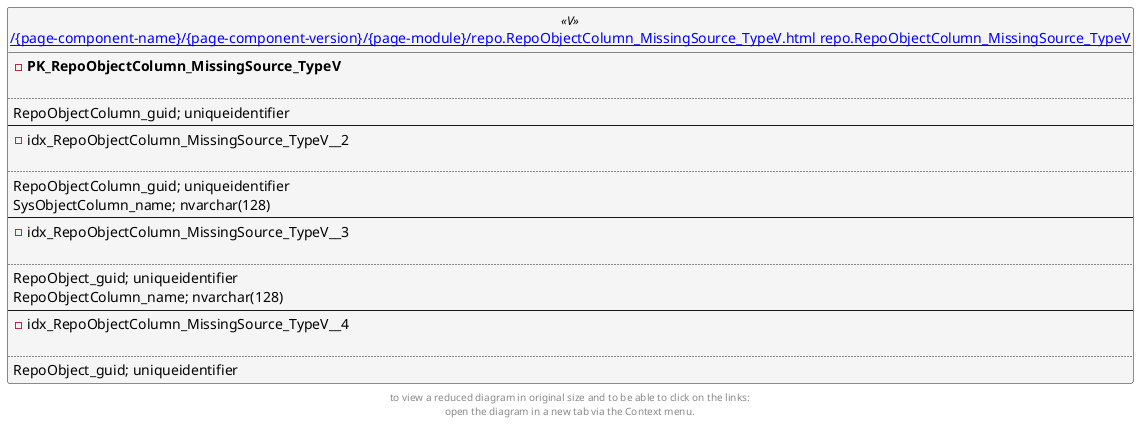 @startuml
left to right direction
'top to bottom direction
hide circle
'avoide "." issues:
set namespaceSeparator none


skinparam class {
  BackgroundColor White
  BackgroundColor<<FN>> Yellow
  BackgroundColor<<FS>> Yellow
  BackgroundColor<<FT>> LightGray
  BackgroundColor<<IF>> Yellow
  BackgroundColor<<IS>> Yellow
  BackgroundColor<<P>> Aqua
  BackgroundColor<<PC>> Aqua
  BackgroundColor<<SN>> Yellow
  BackgroundColor<<SO>> SlateBlue
  BackgroundColor<<TF>> LightGray
  BackgroundColor<<TR>> Tomato
  BackgroundColor<<U>> White
  BackgroundColor<<V>> WhiteSmoke
  BackgroundColor<<X>> Aqua
}


entity "[[{site-url}/{page-component-name}/{page-component-version}/{page-module}/repo.RepoObjectColumn_MissingSource_TypeV.html repo.RepoObjectColumn_MissingSource_TypeV]]" as repo.RepoObjectColumn_MissingSource_TypeV << V >> {
- **PK_RepoObjectColumn_MissingSource_TypeV**

..
RepoObjectColumn_guid; uniqueidentifier
--
- idx_RepoObjectColumn_MissingSource_TypeV__2

..
RepoObjectColumn_guid; uniqueidentifier
SysObjectColumn_name; nvarchar(128)
--
- idx_RepoObjectColumn_MissingSource_TypeV__3

..
RepoObject_guid; uniqueidentifier
RepoObjectColumn_name; nvarchar(128)
--
- idx_RepoObjectColumn_MissingSource_TypeV__4

..
RepoObject_guid; uniqueidentifier
}


footer
to view a reduced diagram in original size and to be able to click on the links:
open the diagram in a new tab via the Context menu.
end footer

@enduml

